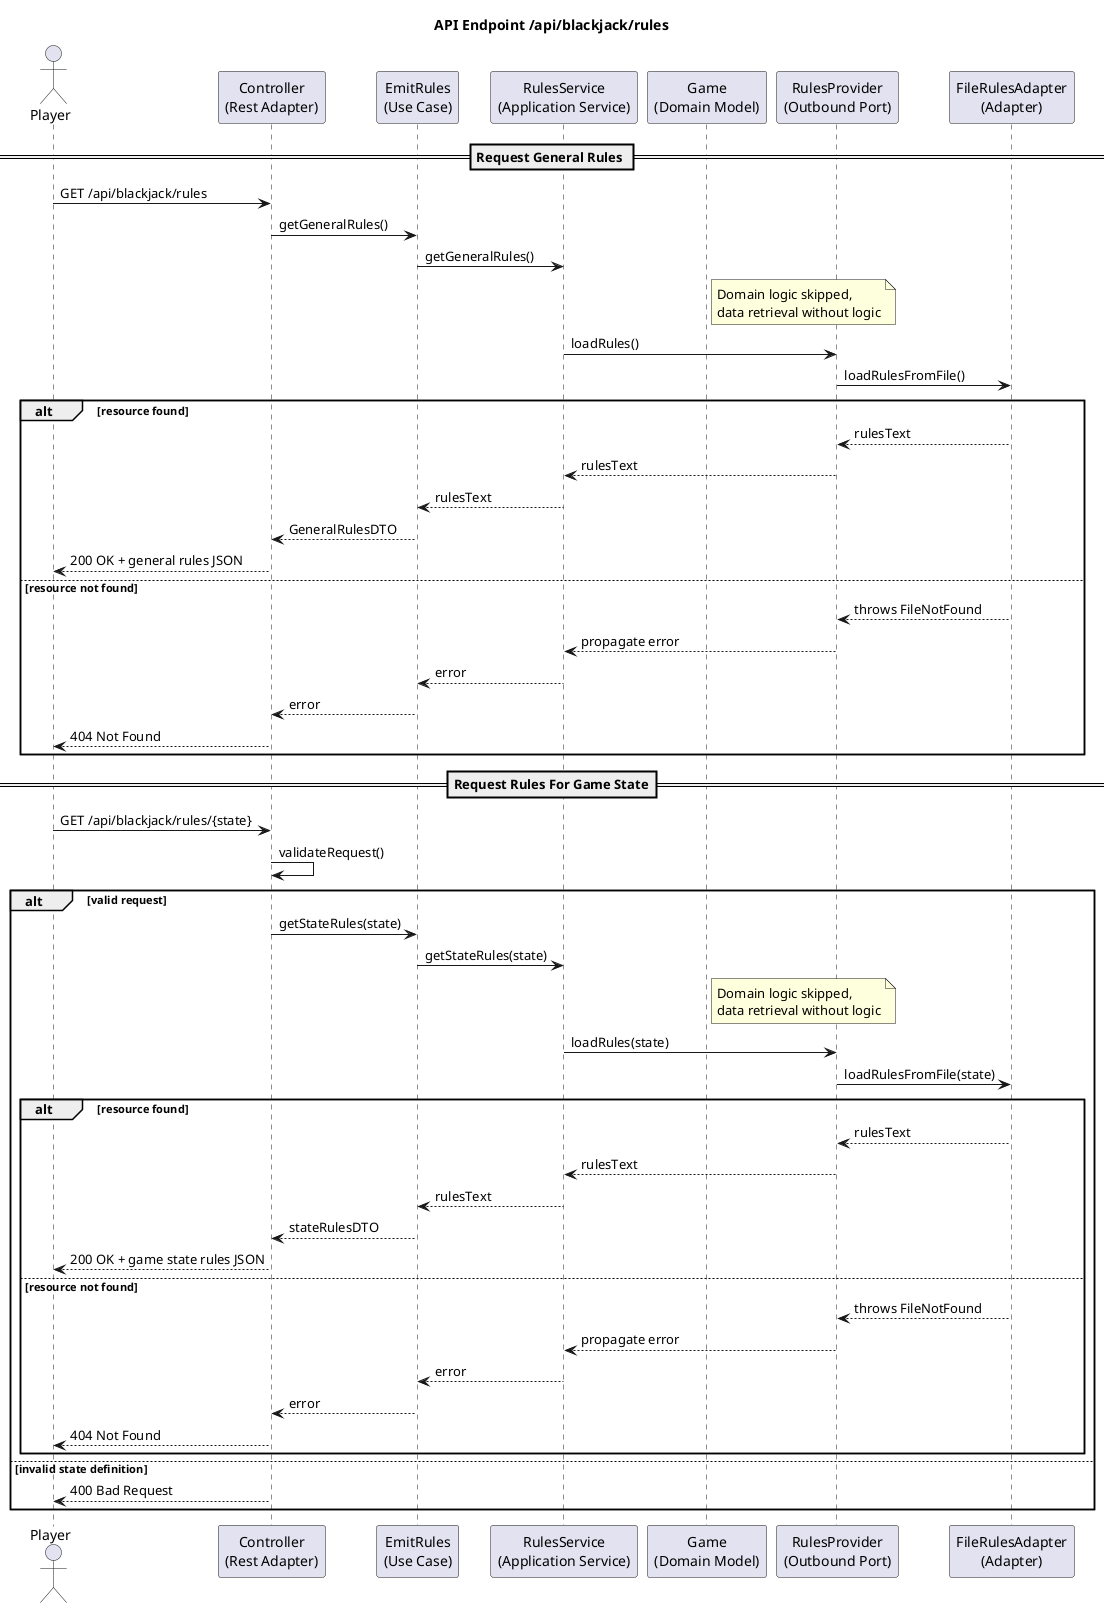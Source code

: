 @startuml
title API Endpoint /api/blackjack/rules
actor Player

participant "Controller\n(Rest Adapter)" as Controller
participant "EmitRules\n(Use Case)" as UseCase
participant "RulesService\n(Application Service)" as Service
participant "Game\n(Domain Model)" as Domain
participant "RulesProvider\n(Outbound Port)" as Port
participant "FileRulesAdapter\n(Adapter)" as Adapter

== Request General Rules ==

Player -> Controller : GET /api/blackjack/rules

    Controller -> UseCase : getGeneralRules()
    UseCase -> Service : getGeneralRules()
    note right of Domain: Domain logic skipped, \ndata retrieval without logic
    Service -> Port : loadRules()
    Port -> Adapter : loadRulesFromFile()

alt resource found
    Adapter --> Port : rulesText
    Port --> Service : rulesText
    Service --> UseCase : rulesText
    UseCase --> Controller : GeneralRulesDTO
    Controller --> Player : 200 OK + general rules JSON

else resource not found
    Adapter --> Port : throws FileNotFound
    Port --> Service : propagate error
    Service --> UseCase : error
    UseCase --> Controller : error
    Controller --> Player : 404 Not Found

end

== Request Rules For Game State==

Player -> Controller : GET /api/blackjack/rules/{state}
Controller -> Controller : validateRequest()

alt valid request

        Controller -> UseCase : getStateRules(state)
        UseCase -> Service : getStateRules(state)
        note right of Domain: Domain logic skipped, \ndata retrieval without logic
        Service -> Port : loadRules(state)
        Port -> Adapter : loadRulesFromFile(state)

    alt resource found
        Adapter --> Port : rulesText
        Port --> Service : rulesText
        Service --> UseCase : rulesText
        UseCase --> Controller : stateRulesDTO
        Controller --> Player : 200 OK + game state rules JSON

    else resource not found
        Adapter --> Port : throws FileNotFound
        Port --> Service : propagate error
        Service --> UseCase : error
        UseCase --> Controller : error
        Controller --> Player : 404 Not Found
    end

else invalid state definition

    Controller --> Player : 400 Bad Request

end

@enduml